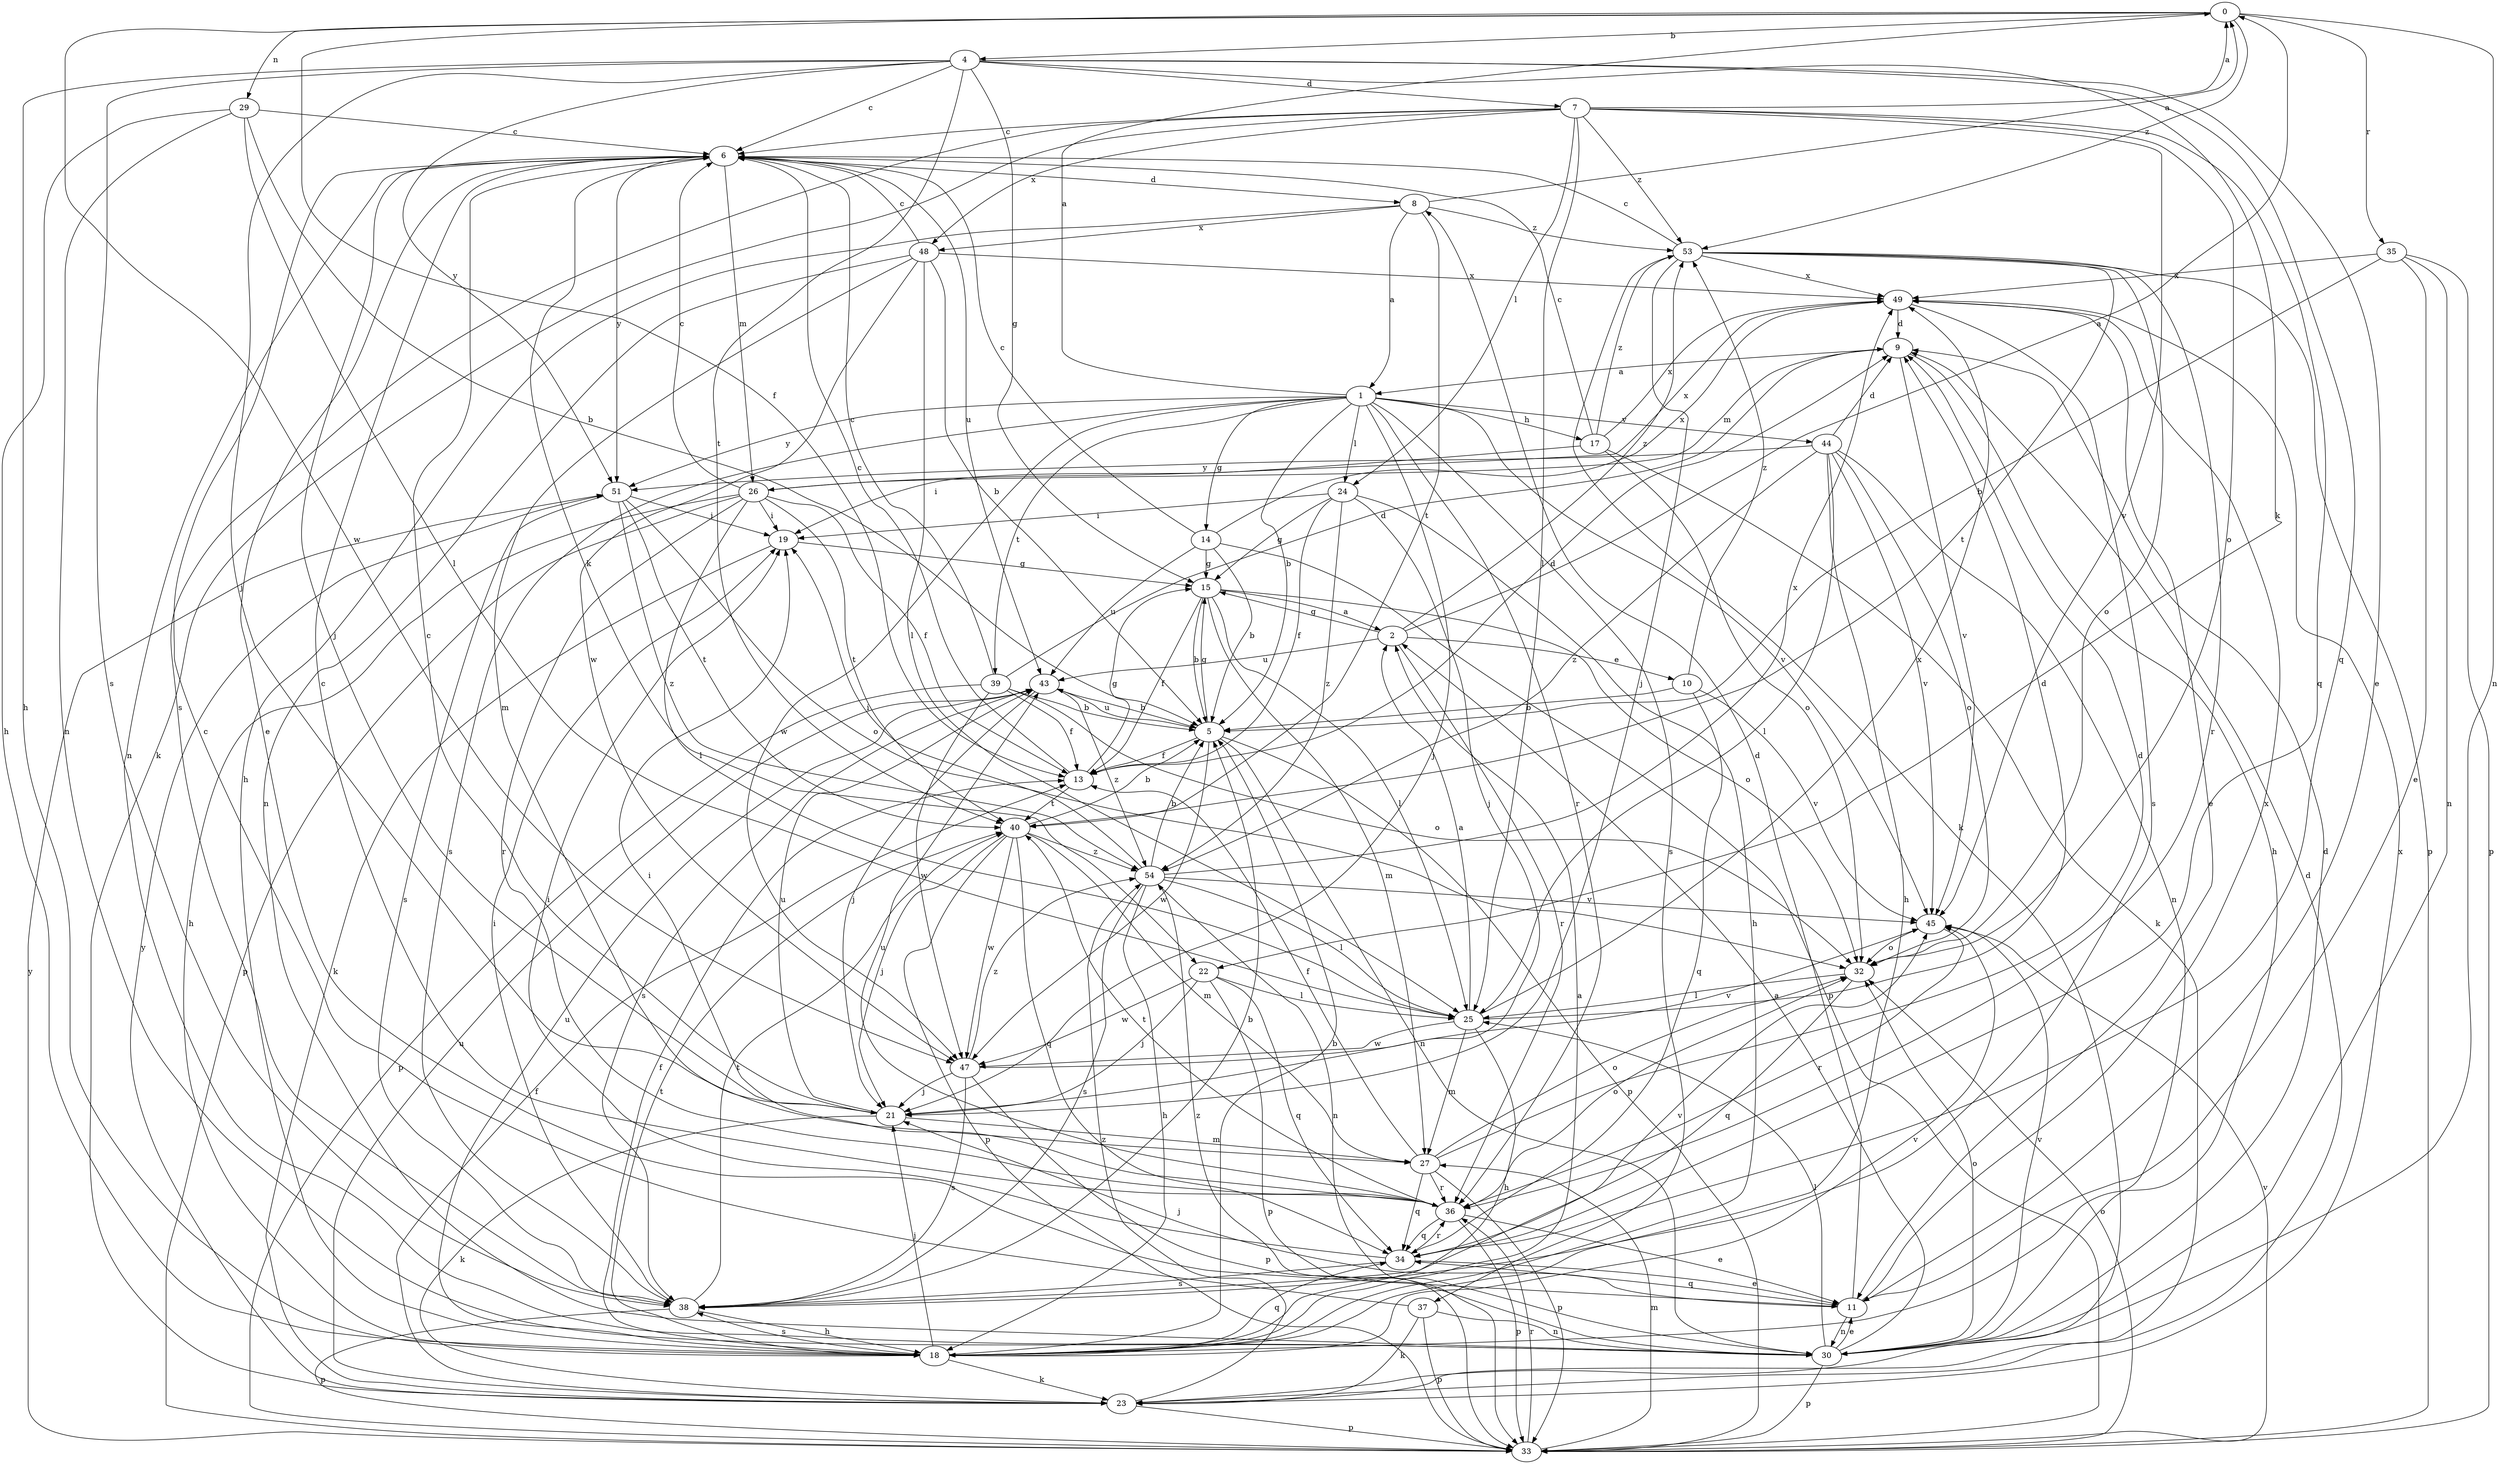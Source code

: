 strict digraph  {
0;
1;
2;
4;
5;
6;
7;
8;
9;
10;
11;
13;
14;
15;
17;
18;
19;
21;
22;
23;
24;
25;
26;
27;
29;
30;
32;
33;
34;
35;
36;
37;
38;
39;
40;
43;
44;
45;
47;
48;
49;
51;
53;
54;
0 -> 4  [label=b];
0 -> 13  [label=f];
0 -> 29  [label=n];
0 -> 30  [label=n];
0 -> 35  [label=r];
0 -> 47  [label=w];
0 -> 53  [label=z];
1 -> 0  [label=a];
1 -> 5  [label=b];
1 -> 14  [label=g];
1 -> 17  [label=h];
1 -> 21  [label=j];
1 -> 24  [label=l];
1 -> 36  [label=r];
1 -> 37  [label=s];
1 -> 38  [label=s];
1 -> 39  [label=t];
1 -> 44  [label=v];
1 -> 45  [label=v];
1 -> 47  [label=w];
1 -> 51  [label=y];
2 -> 0  [label=a];
2 -> 10  [label=e];
2 -> 15  [label=g];
2 -> 36  [label=r];
2 -> 43  [label=u];
2 -> 53  [label=z];
4 -> 6  [label=c];
4 -> 7  [label=d];
4 -> 11  [label=e];
4 -> 15  [label=g];
4 -> 18  [label=h];
4 -> 21  [label=j];
4 -> 22  [label=k];
4 -> 34  [label=q];
4 -> 38  [label=s];
4 -> 40  [label=t];
4 -> 51  [label=y];
5 -> 13  [label=f];
5 -> 15  [label=g];
5 -> 30  [label=n];
5 -> 33  [label=p];
5 -> 43  [label=u];
5 -> 47  [label=w];
6 -> 8  [label=d];
6 -> 11  [label=e];
6 -> 21  [label=j];
6 -> 22  [label=k];
6 -> 26  [label=m];
6 -> 30  [label=n];
6 -> 43  [label=u];
6 -> 51  [label=y];
7 -> 0  [label=a];
7 -> 6  [label=c];
7 -> 23  [label=k];
7 -> 24  [label=l];
7 -> 25  [label=l];
7 -> 32  [label=o];
7 -> 34  [label=q];
7 -> 38  [label=s];
7 -> 45  [label=v];
7 -> 48  [label=x];
7 -> 53  [label=z];
8 -> 0  [label=a];
8 -> 1  [label=a];
8 -> 18  [label=h];
8 -> 40  [label=t];
8 -> 48  [label=x];
8 -> 53  [label=z];
9 -> 1  [label=a];
9 -> 18  [label=h];
9 -> 26  [label=m];
9 -> 45  [label=v];
10 -> 5  [label=b];
10 -> 34  [label=q];
10 -> 45  [label=v];
10 -> 53  [label=z];
11 -> 8  [label=d];
11 -> 21  [label=j];
11 -> 30  [label=n];
11 -> 34  [label=q];
11 -> 49  [label=x];
13 -> 6  [label=c];
13 -> 9  [label=d];
13 -> 15  [label=g];
13 -> 40  [label=t];
14 -> 5  [label=b];
14 -> 6  [label=c];
14 -> 15  [label=g];
14 -> 33  [label=p];
14 -> 43  [label=u];
14 -> 49  [label=x];
15 -> 2  [label=a];
15 -> 5  [label=b];
15 -> 13  [label=f];
15 -> 25  [label=l];
15 -> 27  [label=m];
15 -> 32  [label=o];
17 -> 6  [label=c];
17 -> 19  [label=i];
17 -> 23  [label=k];
17 -> 32  [label=o];
17 -> 49  [label=x];
17 -> 53  [label=z];
18 -> 2  [label=a];
18 -> 5  [label=b];
18 -> 13  [label=f];
18 -> 21  [label=j];
18 -> 23  [label=k];
18 -> 34  [label=q];
18 -> 38  [label=s];
18 -> 40  [label=t];
18 -> 43  [label=u];
18 -> 45  [label=v];
19 -> 15  [label=g];
19 -> 23  [label=k];
21 -> 6  [label=c];
21 -> 23  [label=k];
21 -> 27  [label=m];
21 -> 43  [label=u];
22 -> 21  [label=j];
22 -> 25  [label=l];
22 -> 33  [label=p];
22 -> 34  [label=q];
22 -> 47  [label=w];
23 -> 9  [label=d];
23 -> 13  [label=f];
23 -> 33  [label=p];
23 -> 43  [label=u];
23 -> 49  [label=x];
23 -> 51  [label=y];
23 -> 54  [label=z];
24 -> 13  [label=f];
24 -> 15  [label=g];
24 -> 18  [label=h];
24 -> 19  [label=i];
24 -> 21  [label=j];
24 -> 54  [label=z];
25 -> 2  [label=a];
25 -> 9  [label=d];
25 -> 18  [label=h];
25 -> 27  [label=m];
25 -> 47  [label=w];
25 -> 49  [label=x];
26 -> 6  [label=c];
26 -> 13  [label=f];
26 -> 18  [label=h];
26 -> 19  [label=i];
26 -> 25  [label=l];
26 -> 33  [label=p];
26 -> 36  [label=r];
26 -> 40  [label=t];
26 -> 49  [label=x];
27 -> 9  [label=d];
27 -> 13  [label=f];
27 -> 32  [label=o];
27 -> 33  [label=p];
27 -> 34  [label=q];
27 -> 36  [label=r];
29 -> 5  [label=b];
29 -> 6  [label=c];
29 -> 18  [label=h];
29 -> 25  [label=l];
29 -> 30  [label=n];
30 -> 2  [label=a];
30 -> 9  [label=d];
30 -> 11  [label=e];
30 -> 25  [label=l];
30 -> 32  [label=o];
30 -> 33  [label=p];
30 -> 45  [label=v];
30 -> 54  [label=z];
32 -> 25  [label=l];
32 -> 34  [label=q];
33 -> 27  [label=m];
33 -> 32  [label=o];
33 -> 36  [label=r];
33 -> 45  [label=v];
33 -> 51  [label=y];
34 -> 11  [label=e];
34 -> 19  [label=i];
34 -> 36  [label=r];
34 -> 38  [label=s];
35 -> 5  [label=b];
35 -> 11  [label=e];
35 -> 30  [label=n];
35 -> 33  [label=p];
35 -> 49  [label=x];
36 -> 6  [label=c];
36 -> 11  [label=e];
36 -> 19  [label=i];
36 -> 32  [label=o];
36 -> 33  [label=p];
36 -> 34  [label=q];
36 -> 40  [label=t];
36 -> 43  [label=u];
37 -> 6  [label=c];
37 -> 23  [label=k];
37 -> 30  [label=n];
37 -> 33  [label=p];
38 -> 5  [label=b];
38 -> 18  [label=h];
38 -> 19  [label=i];
38 -> 33  [label=p];
38 -> 40  [label=t];
38 -> 45  [label=v];
39 -> 5  [label=b];
39 -> 6  [label=c];
39 -> 9  [label=d];
39 -> 13  [label=f];
39 -> 32  [label=o];
39 -> 33  [label=p];
39 -> 47  [label=w];
40 -> 5  [label=b];
40 -> 21  [label=j];
40 -> 27  [label=m];
40 -> 33  [label=p];
40 -> 34  [label=q];
40 -> 47  [label=w];
40 -> 54  [label=z];
43 -> 5  [label=b];
43 -> 21  [label=j];
43 -> 38  [label=s];
43 -> 54  [label=z];
44 -> 9  [label=d];
44 -> 18  [label=h];
44 -> 25  [label=l];
44 -> 30  [label=n];
44 -> 32  [label=o];
44 -> 45  [label=v];
44 -> 51  [label=y];
44 -> 54  [label=z];
45 -> 32  [label=o];
45 -> 36  [label=r];
47 -> 21  [label=j];
47 -> 33  [label=p];
47 -> 38  [label=s];
47 -> 45  [label=v];
47 -> 54  [label=z];
48 -> 5  [label=b];
48 -> 6  [label=c];
48 -> 25  [label=l];
48 -> 27  [label=m];
48 -> 30  [label=n];
48 -> 47  [label=w];
48 -> 49  [label=x];
49 -> 9  [label=d];
49 -> 11  [label=e];
49 -> 38  [label=s];
51 -> 19  [label=i];
51 -> 32  [label=o];
51 -> 38  [label=s];
51 -> 40  [label=t];
51 -> 54  [label=z];
53 -> 6  [label=c];
53 -> 21  [label=j];
53 -> 23  [label=k];
53 -> 32  [label=o];
53 -> 33  [label=p];
53 -> 36  [label=r];
53 -> 40  [label=t];
53 -> 49  [label=x];
54 -> 5  [label=b];
54 -> 18  [label=h];
54 -> 19  [label=i];
54 -> 25  [label=l];
54 -> 30  [label=n];
54 -> 38  [label=s];
54 -> 45  [label=v];
54 -> 49  [label=x];
}
